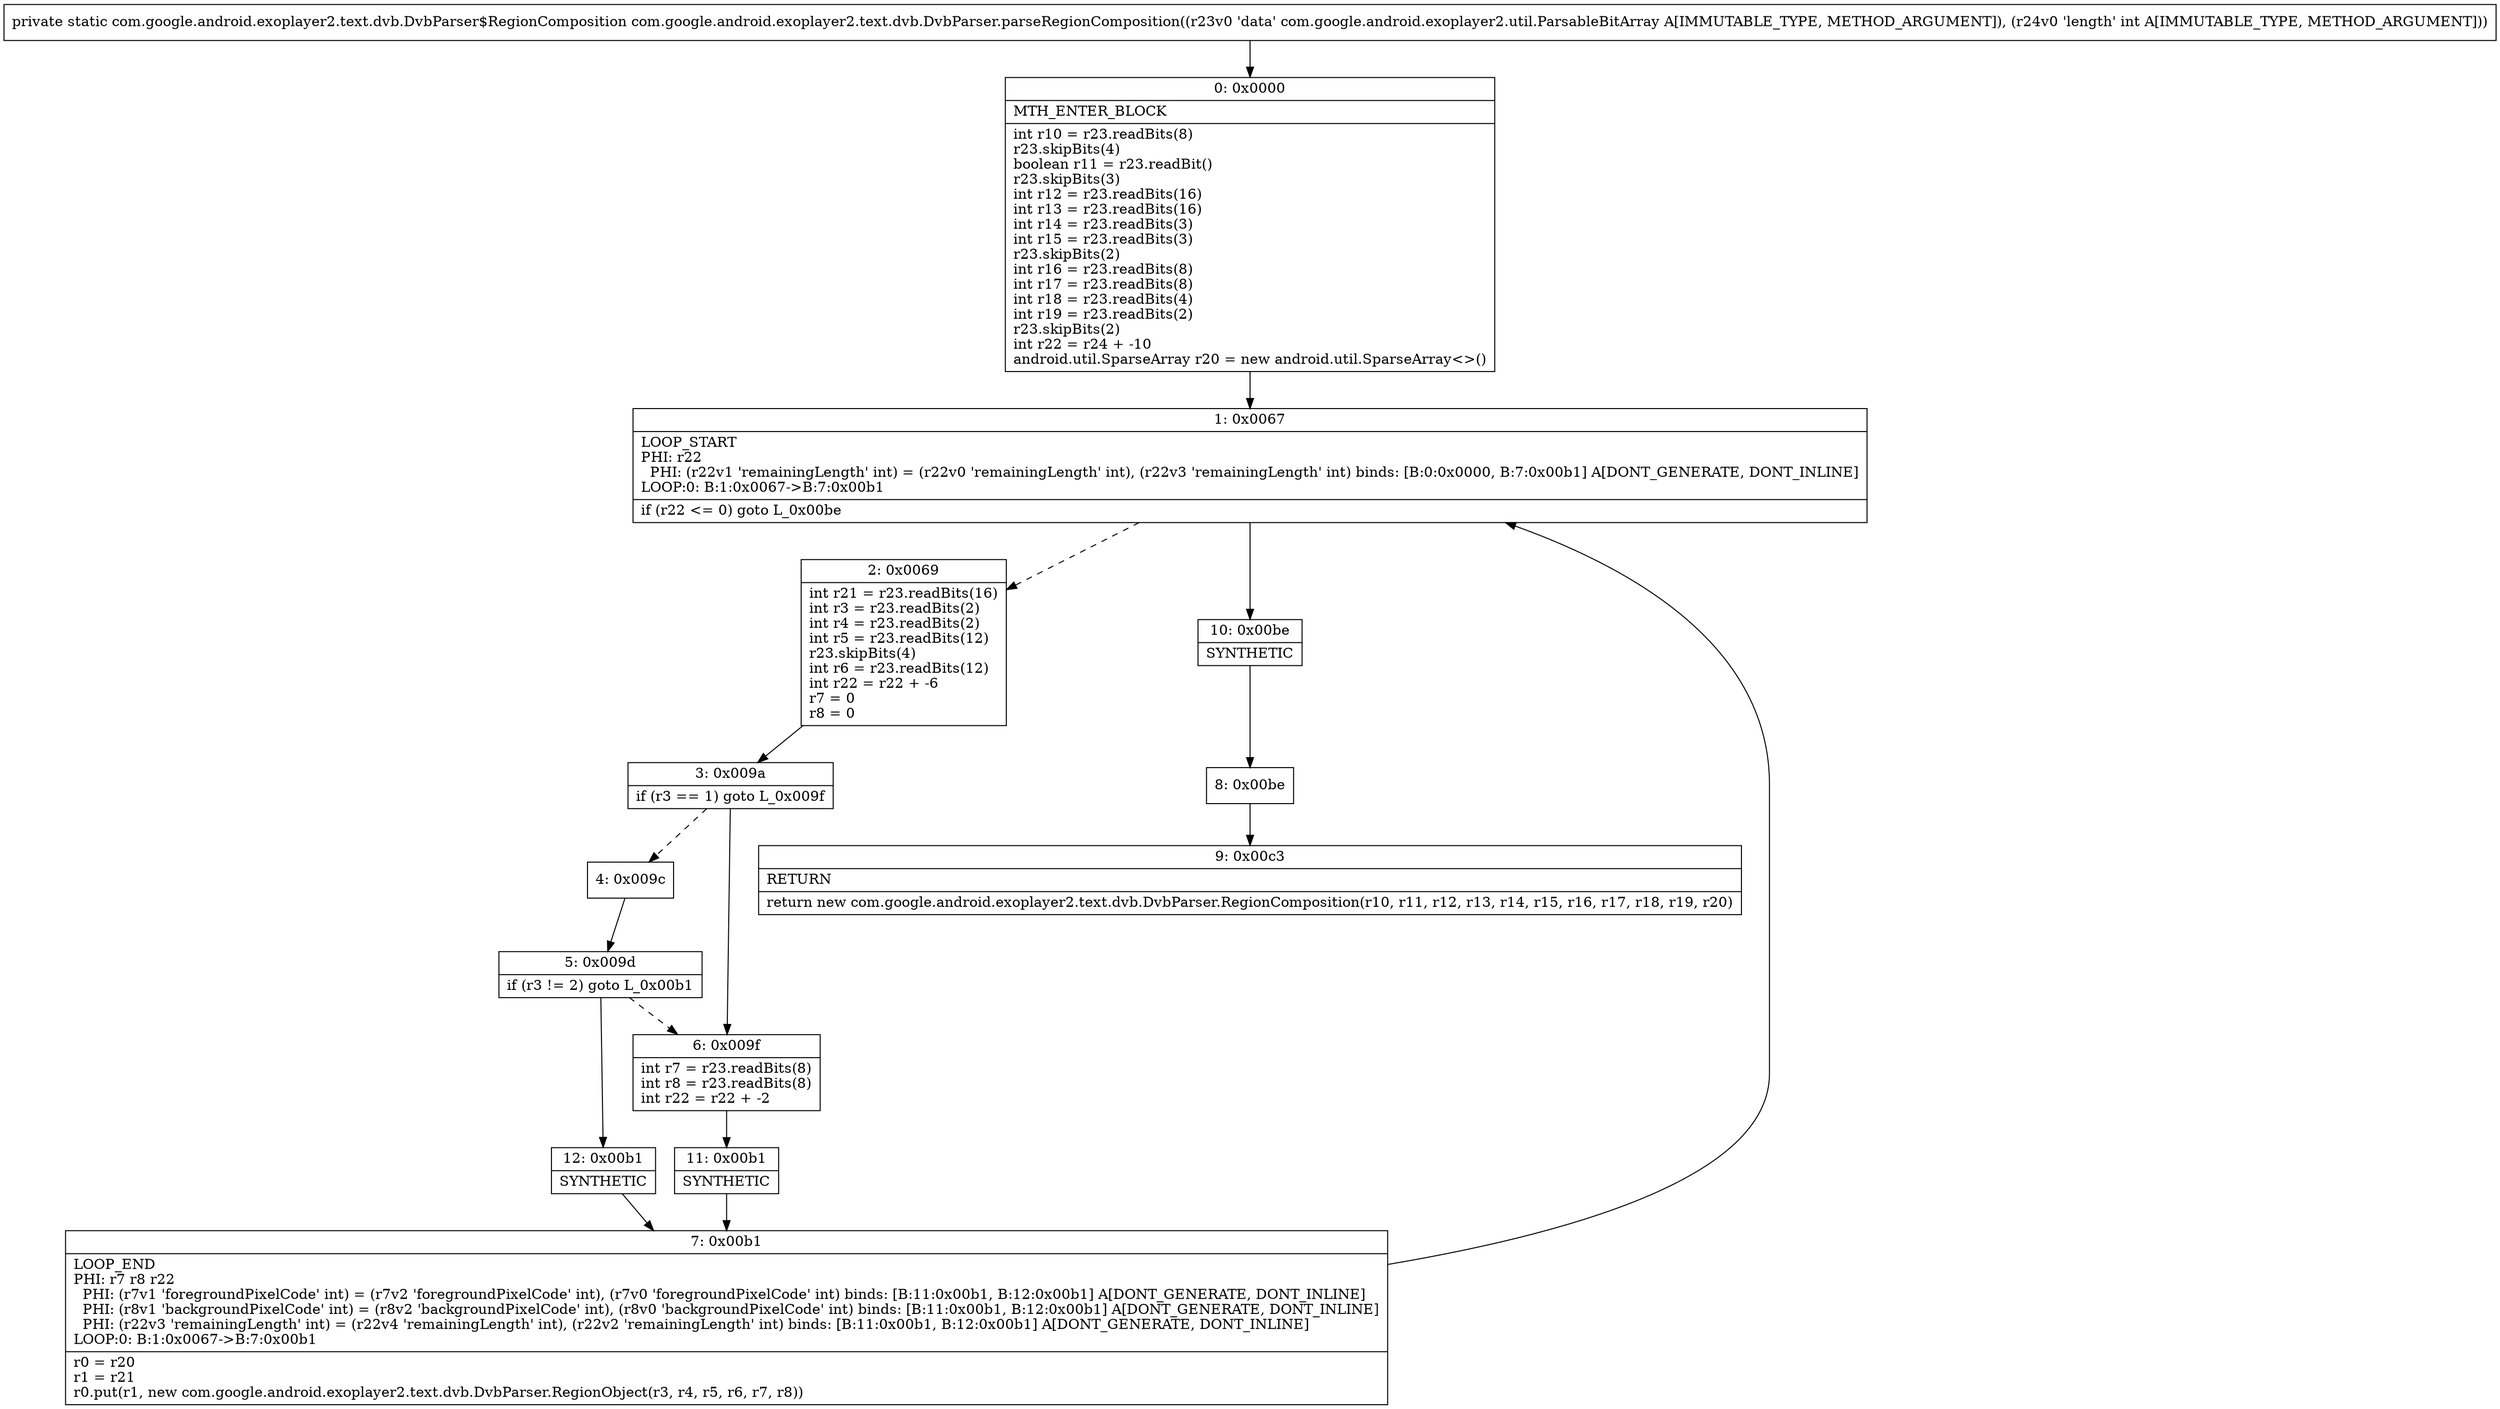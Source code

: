 digraph "CFG forcom.google.android.exoplayer2.text.dvb.DvbParser.parseRegionComposition(Lcom\/google\/android\/exoplayer2\/util\/ParsableBitArray;I)Lcom\/google\/android\/exoplayer2\/text\/dvb\/DvbParser$RegionComposition;" {
Node_0 [shape=record,label="{0\:\ 0x0000|MTH_ENTER_BLOCK\l|int r10 = r23.readBits(8)\lr23.skipBits(4)\lboolean r11 = r23.readBit()\lr23.skipBits(3)\lint r12 = r23.readBits(16)\lint r13 = r23.readBits(16)\lint r14 = r23.readBits(3)\lint r15 = r23.readBits(3)\lr23.skipBits(2)\lint r16 = r23.readBits(8)\lint r17 = r23.readBits(8)\lint r18 = r23.readBits(4)\lint r19 = r23.readBits(2)\lr23.skipBits(2)\lint r22 = r24 + \-10\landroid.util.SparseArray r20 = new android.util.SparseArray\<\>()\l}"];
Node_1 [shape=record,label="{1\:\ 0x0067|LOOP_START\lPHI: r22 \l  PHI: (r22v1 'remainingLength' int) = (r22v0 'remainingLength' int), (r22v3 'remainingLength' int) binds: [B:0:0x0000, B:7:0x00b1] A[DONT_GENERATE, DONT_INLINE]\lLOOP:0: B:1:0x0067\-\>B:7:0x00b1\l|if (r22 \<= 0) goto L_0x00be\l}"];
Node_2 [shape=record,label="{2\:\ 0x0069|int r21 = r23.readBits(16)\lint r3 = r23.readBits(2)\lint r4 = r23.readBits(2)\lint r5 = r23.readBits(12)\lr23.skipBits(4)\lint r6 = r23.readBits(12)\lint r22 = r22 + \-6\lr7 = 0\lr8 = 0\l}"];
Node_3 [shape=record,label="{3\:\ 0x009a|if (r3 == 1) goto L_0x009f\l}"];
Node_4 [shape=record,label="{4\:\ 0x009c}"];
Node_5 [shape=record,label="{5\:\ 0x009d|if (r3 != 2) goto L_0x00b1\l}"];
Node_6 [shape=record,label="{6\:\ 0x009f|int r7 = r23.readBits(8)\lint r8 = r23.readBits(8)\lint r22 = r22 + \-2\l}"];
Node_7 [shape=record,label="{7\:\ 0x00b1|LOOP_END\lPHI: r7 r8 r22 \l  PHI: (r7v1 'foregroundPixelCode' int) = (r7v2 'foregroundPixelCode' int), (r7v0 'foregroundPixelCode' int) binds: [B:11:0x00b1, B:12:0x00b1] A[DONT_GENERATE, DONT_INLINE]\l  PHI: (r8v1 'backgroundPixelCode' int) = (r8v2 'backgroundPixelCode' int), (r8v0 'backgroundPixelCode' int) binds: [B:11:0x00b1, B:12:0x00b1] A[DONT_GENERATE, DONT_INLINE]\l  PHI: (r22v3 'remainingLength' int) = (r22v4 'remainingLength' int), (r22v2 'remainingLength' int) binds: [B:11:0x00b1, B:12:0x00b1] A[DONT_GENERATE, DONT_INLINE]\lLOOP:0: B:1:0x0067\-\>B:7:0x00b1\l|r0 = r20\lr1 = r21\lr0.put(r1, new com.google.android.exoplayer2.text.dvb.DvbParser.RegionObject(r3, r4, r5, r6, r7, r8))\l}"];
Node_8 [shape=record,label="{8\:\ 0x00be}"];
Node_9 [shape=record,label="{9\:\ 0x00c3|RETURN\l|return new com.google.android.exoplayer2.text.dvb.DvbParser.RegionComposition(r10, r11, r12, r13, r14, r15, r16, r17, r18, r19, r20)\l}"];
Node_10 [shape=record,label="{10\:\ 0x00be|SYNTHETIC\l}"];
Node_11 [shape=record,label="{11\:\ 0x00b1|SYNTHETIC\l}"];
Node_12 [shape=record,label="{12\:\ 0x00b1|SYNTHETIC\l}"];
MethodNode[shape=record,label="{private static com.google.android.exoplayer2.text.dvb.DvbParser$RegionComposition com.google.android.exoplayer2.text.dvb.DvbParser.parseRegionComposition((r23v0 'data' com.google.android.exoplayer2.util.ParsableBitArray A[IMMUTABLE_TYPE, METHOD_ARGUMENT]), (r24v0 'length' int A[IMMUTABLE_TYPE, METHOD_ARGUMENT])) }"];
MethodNode -> Node_0;
Node_0 -> Node_1;
Node_1 -> Node_2[style=dashed];
Node_1 -> Node_10;
Node_2 -> Node_3;
Node_3 -> Node_4[style=dashed];
Node_3 -> Node_6;
Node_4 -> Node_5;
Node_5 -> Node_6[style=dashed];
Node_5 -> Node_12;
Node_6 -> Node_11;
Node_7 -> Node_1;
Node_8 -> Node_9;
Node_10 -> Node_8;
Node_11 -> Node_7;
Node_12 -> Node_7;
}

